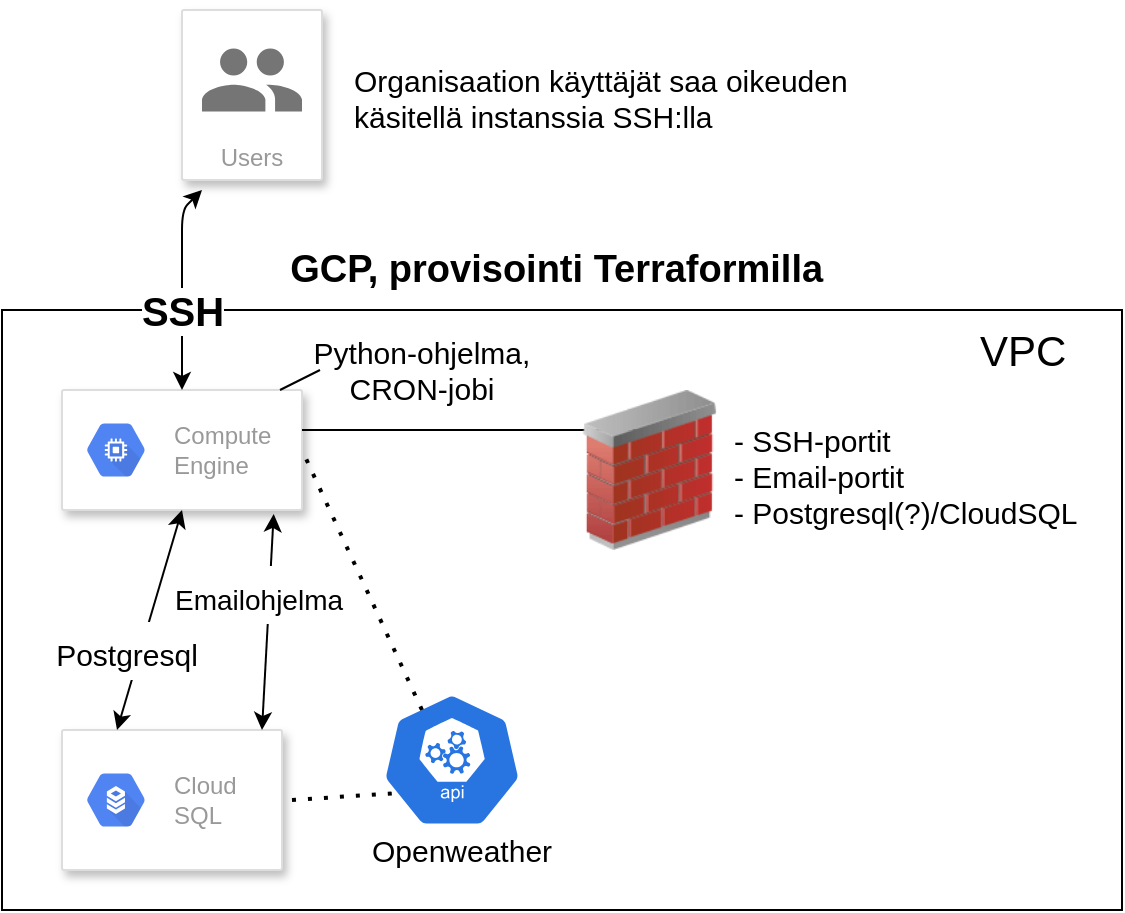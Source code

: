 <mxfile version="13.9.9" type="device"><diagram id="20eCal6QUolnrqADO-IE" name="Page-1"><mxGraphModel dx="1422" dy="832" grid="1" gridSize="10" guides="1" tooltips="1" connect="1" arrows="1" fold="1" page="1" pageScale="1" pageWidth="827" pageHeight="1169" math="0" shadow="0"><root><mxCell id="0"/><mxCell id="1" parent="0"/><mxCell id="vmlcWkATJInBpZXvNte6-13" value="" style="rounded=0;whiteSpace=wrap;html=1;fontSize=24;align=right;" vertex="1" parent="1"><mxGeometry x="50" y="190" width="560" height="300" as="geometry"/></mxCell><mxCell id="vmlcWkATJInBpZXvNte6-2" value="GCP, provisointi Terraformilla&amp;nbsp;" style="text;html=1;strokeColor=none;fillColor=none;align=center;verticalAlign=middle;whiteSpace=wrap;rounded=0;fontStyle=1;fontSize=19;" vertex="1" parent="1"><mxGeometry x="50" y="160" width="560" height="20" as="geometry"/></mxCell><mxCell id="vmlcWkATJInBpZXvNte6-4" value="" style="strokeColor=#dddddd;shadow=1;strokeWidth=1;rounded=1;absoluteArcSize=1;arcSize=2;align=left;" vertex="1" parent="1"><mxGeometry x="80" y="230" width="120" height="60" as="geometry"/></mxCell><mxCell id="vmlcWkATJInBpZXvNte6-5" value="Compute&#10;Engine" style="dashed=0;connectable=0;html=1;fillColor=#5184F3;strokeColor=none;shape=mxgraph.gcp2.hexIcon;prIcon=compute_engine;part=1;labelPosition=right;verticalLabelPosition=middle;align=left;verticalAlign=middle;spacingLeft=5;fontColor=#999999;fontSize=12;" vertex="1" parent="vmlcWkATJInBpZXvNte6-4"><mxGeometry y="0.5" width="44" height="39" relative="1" as="geometry"><mxPoint x="5" y="-19.5" as="offset"/></mxGeometry></mxCell><mxCell id="vmlcWkATJInBpZXvNte6-6" value="SSH" style="endArrow=classic;startArrow=classic;html=1;fontSize=20;fontStyle=1;exitX=0.5;exitY=0;exitDx=0;exitDy=0;" edge="1" parent="1" source="vmlcWkATJInBpZXvNte6-4"><mxGeometry x="-0.232" width="50" height="50" relative="1" as="geometry"><mxPoint x="181.695" y="200" as="sourcePoint"/><mxPoint x="150" y="130" as="targetPoint"/><Array as="points"><mxPoint x="140" y="190"/><mxPoint x="140" y="140"/></Array><mxPoint as="offset"/></mxGeometry></mxCell><mxCell id="vmlcWkATJInBpZXvNte6-7" value="Users" style="strokeColor=#dddddd;shadow=1;strokeWidth=1;rounded=1;absoluteArcSize=1;arcSize=2;labelPosition=center;verticalLabelPosition=middle;align=center;verticalAlign=bottom;spacingLeft=0;fontColor=#999999;fontSize=12;whiteSpace=wrap;spacingBottom=2;fontStyle=0" vertex="1" parent="1"><mxGeometry x="140" y="40" width="70" height="85" as="geometry"/></mxCell><mxCell id="vmlcWkATJInBpZXvNte6-8" value="" style="dashed=0;connectable=0;html=1;fillColor=#757575;strokeColor=none;shape=mxgraph.gcp2.users;part=1;" vertex="1" parent="vmlcWkATJInBpZXvNte6-7"><mxGeometry x="0.5" width="50" height="31.5" relative="1" as="geometry"><mxPoint x="-25" y="19.25" as="offset"/></mxGeometry></mxCell><mxCell id="vmlcWkATJInBpZXvNte6-12" value="VPC&amp;nbsp;" style="text;html=1;strokeColor=none;fillColor=none;align=right;verticalAlign=middle;whiteSpace=wrap;rounded=0;fontSize=21;" vertex="1" parent="1"><mxGeometry x="60" y="200" width="530" height="20" as="geometry"/></mxCell><mxCell id="vmlcWkATJInBpZXvNte6-15" value="" style="strokeColor=#dddddd;shadow=1;strokeWidth=1;rounded=1;absoluteArcSize=1;arcSize=2;fontSize=24;align=right;" vertex="1" parent="1"><mxGeometry x="80" y="400" width="110" height="70" as="geometry"/></mxCell><mxCell id="vmlcWkATJInBpZXvNte6-16" value="Cloud&#10;SQL" style="dashed=0;connectable=0;html=1;fillColor=#5184F3;strokeColor=none;shape=mxgraph.gcp2.hexIcon;prIcon=cloud_sql;part=1;labelPosition=right;verticalLabelPosition=middle;align=left;verticalAlign=middle;spacingLeft=5;fontColor=#999999;fontSize=12;" vertex="1" parent="vmlcWkATJInBpZXvNte6-15"><mxGeometry y="0.5" width="44" height="39" relative="1" as="geometry"><mxPoint x="5" y="-19.5" as="offset"/></mxGeometry></mxCell><mxCell id="vmlcWkATJInBpZXvNte6-17" value="&lt;font style=&quot;font-size: 15px&quot;&gt;Postgresql&lt;/font&gt;" style="endArrow=classic;startArrow=classic;html=1;fontSize=24;exitX=0.25;exitY=0;exitDx=0;exitDy=0;" edge="1" parent="1" source="vmlcWkATJInBpZXvNte6-15"><mxGeometry x="-0.313" y="7" width="50" height="50" relative="1" as="geometry"><mxPoint x="90" y="340" as="sourcePoint"/><mxPoint x="140" y="290" as="targetPoint"/><mxPoint as="offset"/></mxGeometry></mxCell><mxCell id="vmlcWkATJInBpZXvNte6-21" value="" style="endArrow=classic;startArrow=classic;html=1;fontSize=24;entryX=0.882;entryY=1.033;entryDx=0;entryDy=0;entryPerimeter=0;" edge="1" parent="1" target="vmlcWkATJInBpZXvNte6-4"><mxGeometry width="50" height="50" relative="1" as="geometry"><mxPoint x="180" y="400" as="sourcePoint"/><mxPoint x="230" y="350" as="targetPoint"/></mxGeometry></mxCell><mxCell id="vmlcWkATJInBpZXvNte6-22" value="&lt;font style=&quot;font-size: 14px&quot;&gt;Emailohjelma&lt;br&gt;&lt;/font&gt;" style="edgeLabel;html=1;align=center;verticalAlign=middle;resizable=0;points=[];fontSize=24;" vertex="1" connectable="0" parent="vmlcWkATJInBpZXvNte6-21"><mxGeometry x="0.454" relative="1" as="geometry"><mxPoint x="-6.24" y="9.67" as="offset"/></mxGeometry></mxCell><mxCell id="vmlcWkATJInBpZXvNte6-25" value="" style="endArrow=none;dashed=1;html=1;dashPattern=1 3;strokeWidth=2;fontSize=24;exitX=1;exitY=0.5;exitDx=0;exitDy=0;" edge="1" parent="1"><mxGeometry width="50" height="50" relative="1" as="geometry"><mxPoint x="195" y="435" as="sourcePoint"/><mxPoint x="248" y="431.529" as="targetPoint"/></mxGeometry></mxCell><mxCell id="vmlcWkATJInBpZXvNte6-26" value="" style="html=1;dashed=0;whitespace=wrap;fillColor=#2875E2;strokeColor=#ffffff;points=[[0.005,0.63,0],[0.1,0.2,0],[0.9,0.2,0],[0.5,0,0],[0.995,0.63,0],[0.72,0.99,0],[0.5,1,0],[0.28,0.99,0]];shape=mxgraph.kubernetes.icon;prIcon=api;fontSize=24;align=center;" vertex="1" parent="1"><mxGeometry x="240" y="380" width="70" height="70" as="geometry"/></mxCell><mxCell id="vmlcWkATJInBpZXvNte6-27" value="Openweather" style="text;html=1;strokeColor=none;fillColor=none;align=center;verticalAlign=middle;whiteSpace=wrap;rounded=0;fontSize=15;" vertex="1" parent="1"><mxGeometry x="260" y="450" width="40" height="20" as="geometry"/></mxCell><mxCell id="vmlcWkATJInBpZXvNte6-31" value="" style="endArrow=none;dashed=1;html=1;dashPattern=1 3;strokeWidth=2;fontSize=15;entryX=1;entryY=0.5;entryDx=0;entryDy=0;" edge="1" parent="1" target="vmlcWkATJInBpZXvNte6-4"><mxGeometry width="50" height="50" relative="1" as="geometry"><mxPoint x="260" y="390" as="sourcePoint"/><mxPoint x="310" y="340" as="targetPoint"/></mxGeometry></mxCell><mxCell id="vmlcWkATJInBpZXvNte6-33" value="" style="endArrow=none;html=1;fontSize=15;endSize=8;" edge="1" parent="1"><mxGeometry width="50" height="50" relative="1" as="geometry"><mxPoint x="200" y="250" as="sourcePoint"/><mxPoint x="380" y="250" as="targetPoint"/></mxGeometry></mxCell><mxCell id="vmlcWkATJInBpZXvNte6-34" value="" style="image;html=1;image=img/lib/clip_art/networking/Firewall_02_128x128.png;fontSize=15;align=center;" vertex="1" parent="1"><mxGeometry x="334" y="230" width="80" height="80" as="geometry"/></mxCell><mxCell id="vmlcWkATJInBpZXvNte6-35" value="- SSH-portit&lt;br&gt;- Email-portit&lt;br&gt;- Postgresql(?)/CloudSQL" style="text;html=1;strokeColor=none;fillColor=none;align=left;verticalAlign=top;whiteSpace=wrap;rounded=0;fontSize=15;" vertex="1" parent="1"><mxGeometry x="414" y="240" width="176" height="180" as="geometry"/></mxCell><mxCell id="vmlcWkATJInBpZXvNte6-36" value="Organisaation käyttäjät saa oikeuden käsitellä instanssia SSH:lla" style="text;html=1;strokeColor=none;fillColor=none;align=left;verticalAlign=top;whiteSpace=wrap;rounded=0;fontSize=15;" vertex="1" parent="1"><mxGeometry x="224" y="60" width="256" height="50" as="geometry"/></mxCell><mxCell id="vmlcWkATJInBpZXvNte6-38" value="Python-ohjelma,&lt;br&gt;CRON-jobi" style="text;html=1;strokeColor=none;fillColor=none;align=center;verticalAlign=middle;whiteSpace=wrap;rounded=0;fontSize=15;" vertex="1" parent="1"><mxGeometry x="200" y="210" width="120" height="20" as="geometry"/></mxCell><mxCell id="vmlcWkATJInBpZXvNte6-39" value="" style="endArrow=none;html=1;fontSize=15;" edge="1" parent="1"><mxGeometry width="50" height="50" relative="1" as="geometry"><mxPoint x="189" y="230" as="sourcePoint"/><mxPoint x="209" y="220" as="targetPoint"/></mxGeometry></mxCell></root></mxGraphModel></diagram></mxfile>